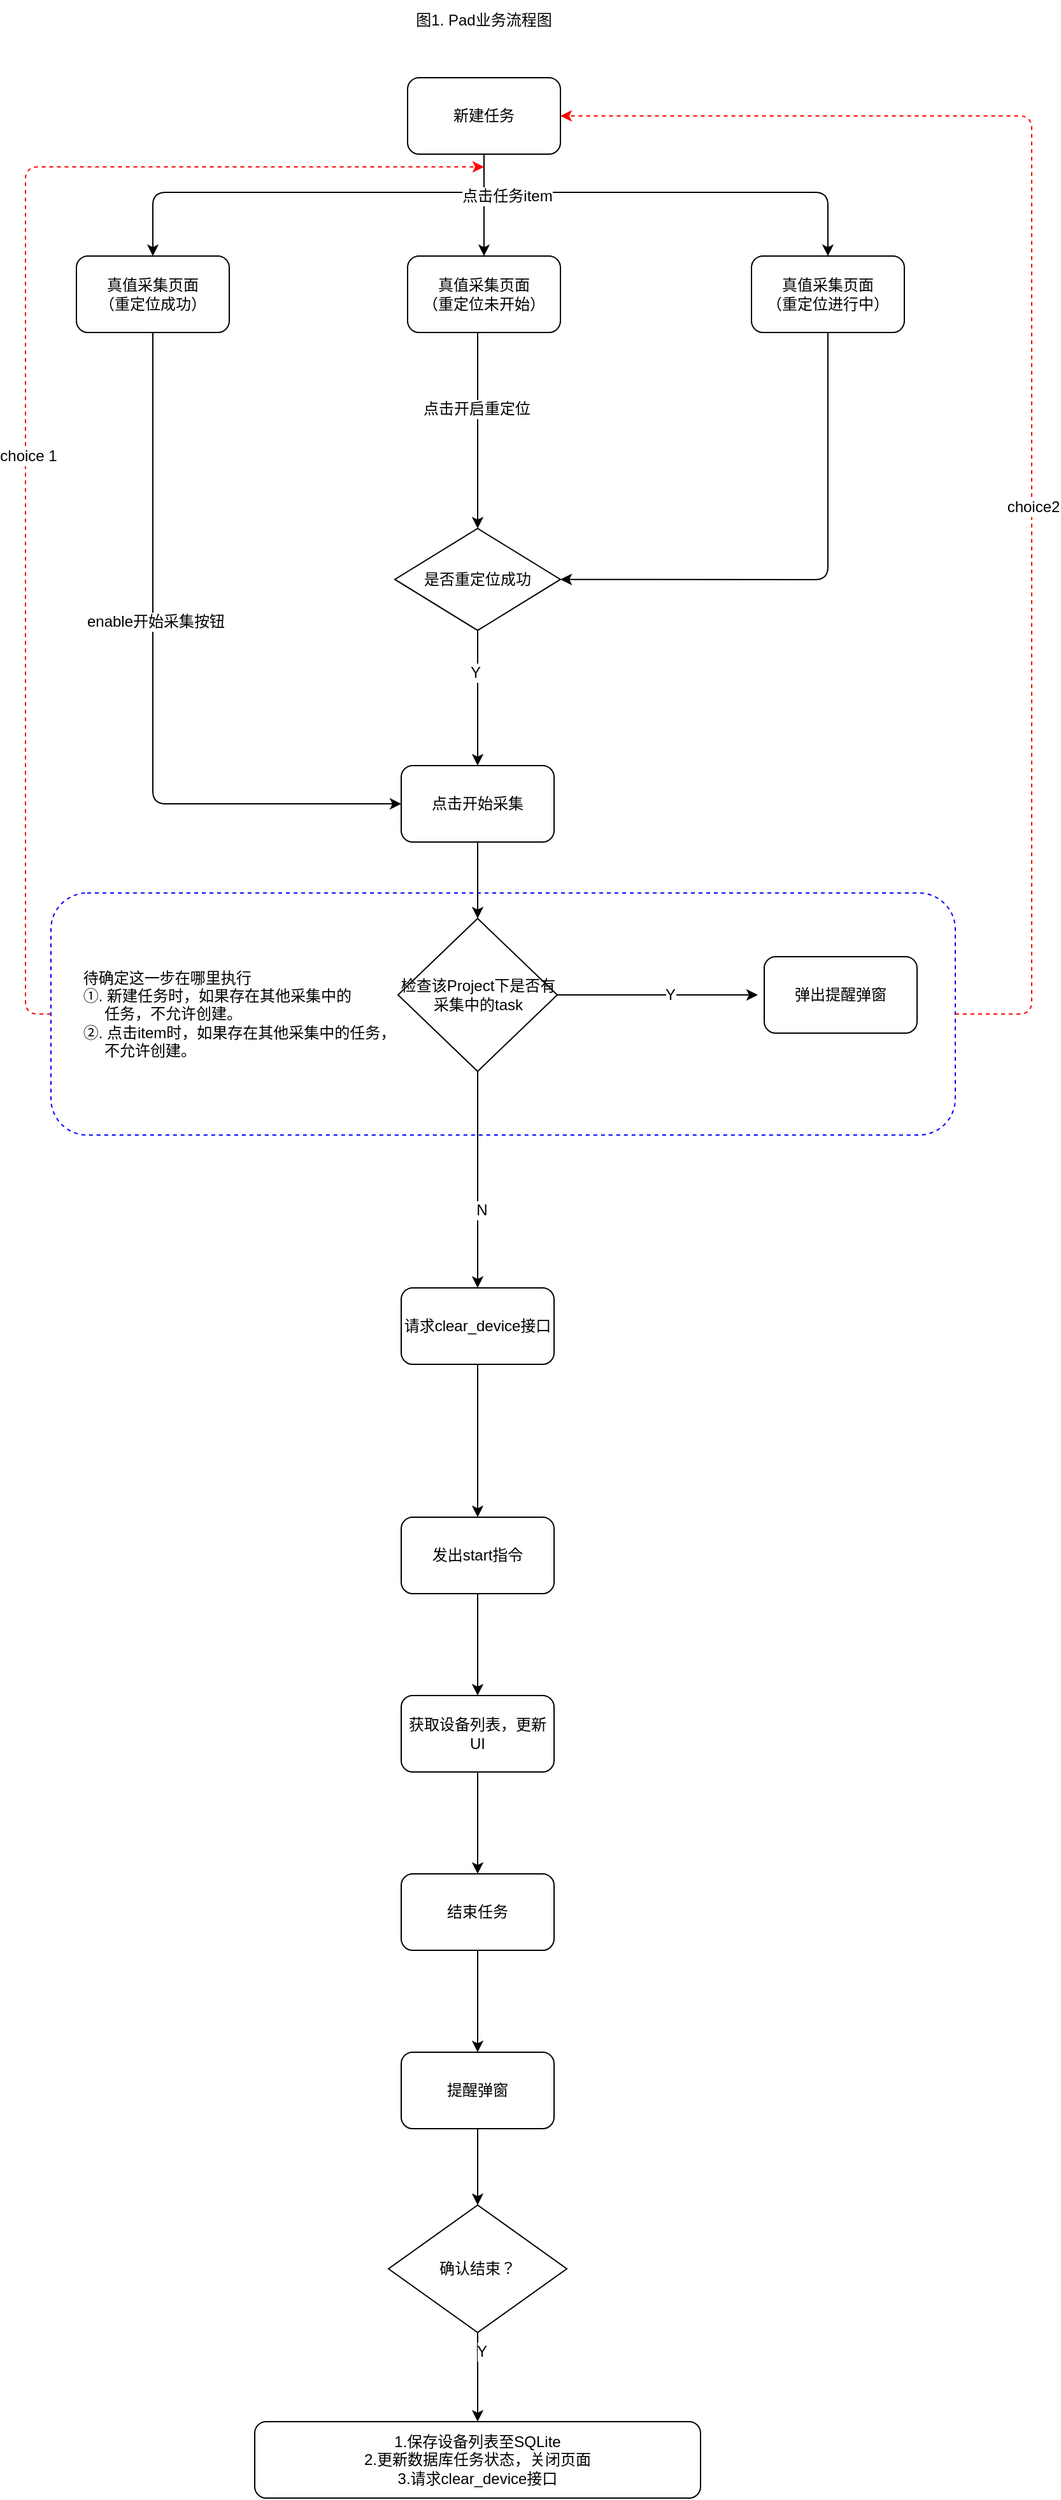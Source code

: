 <mxfile version="12.4.9" type="github">
  <diagram id="6JcPPssN7_dnTPQ_PfCE" name="Page-1">
    <mxGraphModel dx="1673" dy="839" grid="1" gridSize="10" guides="1" tooltips="1" connect="1" arrows="1" fold="1" page="1" pageScale="1" pageWidth="827" pageHeight="1169" math="0" shadow="0">
      <root>
        <mxCell id="0"/>
        <mxCell id="1" parent="0"/>
        <mxCell id="H7QKT8LrCSzlMli8llQ5-12" value="&amp;nbsp; &amp;nbsp; &amp;nbsp; &amp;nbsp;待确定这一步在哪里执行&lt;br&gt;&amp;nbsp; &amp;nbsp; &amp;nbsp; &amp;nbsp;①. 新建任务时，如果存在其他采集中的&lt;br&gt;&amp;nbsp; &amp;nbsp; &amp;nbsp; &amp;nbsp; &amp;nbsp; &amp;nbsp; 任务，不允许创建。&lt;br&gt;&amp;nbsp; &amp;nbsp; &amp;nbsp; &amp;nbsp;②. 点击item时，如果存在其他采集中的任务，&lt;br&gt;&amp;nbsp; &amp;nbsp; &amp;nbsp; &amp;nbsp; &amp;nbsp; &amp;nbsp; 不允许创建。" style="rounded=1;whiteSpace=wrap;html=1;dashed=1;align=left;strokeColor=#0000FF;" vertex="1" parent="1">
          <mxGeometry x="860" y="1250" width="710" height="190" as="geometry"/>
        </mxCell>
        <mxCell id="qgy443AdOzp0i3yo5PtH-3" value="点击开始采集" style="rounded=1;whiteSpace=wrap;html=1;" parent="1" vertex="1">
          <mxGeometry x="1135" y="1150" width="120" height="60" as="geometry"/>
        </mxCell>
        <mxCell id="qgy443AdOzp0i3yo5PtH-4" value="图1. Pad业务流程图" style="rounded=0;whiteSpace=wrap;html=1;strokeColor=#FFFFFF;" parent="1" vertex="1">
          <mxGeometry x="1095" y="550" width="210" height="30" as="geometry"/>
        </mxCell>
        <mxCell id="qgy443AdOzp0i3yo5PtH-6" value="发出start指令" style="rounded=1;whiteSpace=wrap;html=1;" parent="1" vertex="1">
          <mxGeometry x="1135" y="1740" width="120" height="60" as="geometry"/>
        </mxCell>
        <mxCell id="qgy443AdOzp0i3yo5PtH-8" value="" style="endArrow=classic;html=1;exitX=0.5;exitY=1;exitDx=0;exitDy=0;" parent="1" source="qgy443AdOzp0i3yo5PtH-3" edge="1">
          <mxGeometry width="50" height="50" relative="1" as="geometry">
            <mxPoint x="1194" y="1091" as="sourcePoint"/>
            <mxPoint x="1195" y="1270" as="targetPoint"/>
          </mxGeometry>
        </mxCell>
        <mxCell id="qgy443AdOzp0i3yo5PtH-9" value="" style="endArrow=classic;html=1;exitX=0.5;exitY=1;exitDx=0;exitDy=0;" parent="1" source="qgy443AdOzp0i3yo5PtH-18" target="H7QKT8LrCSzlMli8llQ5-17" edge="1">
          <mxGeometry width="50" height="50" relative="1" as="geometry">
            <mxPoint x="1195" y="1330" as="sourcePoint"/>
            <mxPoint x="1345" y="1370" as="targetPoint"/>
          </mxGeometry>
        </mxCell>
        <mxCell id="qgy443AdOzp0i3yo5PtH-10" value="N" style="text;html=1;align=center;verticalAlign=middle;resizable=0;points=[];labelBackgroundColor=#ffffff;" parent="qgy443AdOzp0i3yo5PtH-9" vertex="1" connectable="0">
          <mxGeometry x="0.275" y="3" relative="1" as="geometry">
            <mxPoint as="offset"/>
          </mxGeometry>
        </mxCell>
        <mxCell id="qgy443AdOzp0i3yo5PtH-11" value="弹出提醒弹窗" style="rounded=1;whiteSpace=wrap;html=1;" parent="1" vertex="1">
          <mxGeometry x="1420" y="1300" width="120" height="60" as="geometry"/>
        </mxCell>
        <mxCell id="qgy443AdOzp0i3yo5PtH-12" value="" style="endArrow=classic;html=1;exitX=1;exitY=0.5;exitDx=0;exitDy=0;" parent="1" source="qgy443AdOzp0i3yo5PtH-18" edge="1">
          <mxGeometry width="50" height="50" relative="1" as="geometry">
            <mxPoint x="1255" y="1300" as="sourcePoint"/>
            <mxPoint x="1415" y="1330" as="targetPoint"/>
            <Array as="points"/>
          </mxGeometry>
        </mxCell>
        <mxCell id="qgy443AdOzp0i3yo5PtH-13" value="Y" style="text;html=1;align=center;verticalAlign=middle;resizable=0;points=[];labelBackgroundColor=#ffffff;" parent="qgy443AdOzp0i3yo5PtH-12" vertex="1" connectable="0">
          <mxGeometry x="0.115" relative="1" as="geometry">
            <mxPoint as="offset"/>
          </mxGeometry>
        </mxCell>
        <mxCell id="qgy443AdOzp0i3yo5PtH-18" value="&lt;span style=&quot;white-space: normal&quot;&gt;检查该Project下是否有采集中的task&lt;/span&gt;" style="rhombus;whiteSpace=wrap;html=1;" parent="1" vertex="1">
          <mxGeometry x="1132.5" y="1270" width="125" height="120" as="geometry"/>
        </mxCell>
        <mxCell id="qgy443AdOzp0i3yo5PtH-22" value="获取设备列表，更新&lt;br&gt;UI" style="rounded=1;whiteSpace=wrap;html=1;" parent="1" vertex="1">
          <mxGeometry x="1135" y="1880" width="120" height="60" as="geometry"/>
        </mxCell>
        <mxCell id="qgy443AdOzp0i3yo5PtH-23" value="" style="endArrow=classic;html=1;exitX=0.5;exitY=1;exitDx=0;exitDy=0;" parent="1" source="qgy443AdOzp0i3yo5PtH-6" target="qgy443AdOzp0i3yo5PtH-22" edge="1">
          <mxGeometry width="50" height="50" relative="1" as="geometry">
            <mxPoint x="1195" y="2000" as="sourcePoint"/>
            <mxPoint x="1135" y="2020" as="targetPoint"/>
          </mxGeometry>
        </mxCell>
        <mxCell id="qgy443AdOzp0i3yo5PtH-25" value="结束任务" style="rounded=1;whiteSpace=wrap;html=1;strokeColor=#000000;" parent="1" vertex="1">
          <mxGeometry x="1135" y="2020" width="120" height="60" as="geometry"/>
        </mxCell>
        <mxCell id="qgy443AdOzp0i3yo5PtH-26" value="" style="endArrow=classic;html=1;exitX=0.5;exitY=1;exitDx=0;exitDy=0;" parent="1" source="qgy443AdOzp0i3yo5PtH-22" target="qgy443AdOzp0i3yo5PtH-25" edge="1">
          <mxGeometry width="50" height="50" relative="1" as="geometry">
            <mxPoint x="855" y="2060" as="sourcePoint"/>
            <mxPoint x="905" y="2010" as="targetPoint"/>
          </mxGeometry>
        </mxCell>
        <mxCell id="qgy443AdOzp0i3yo5PtH-27" value="提醒弹窗" style="rounded=1;whiteSpace=wrap;html=1;strokeColor=#000000;" parent="1" vertex="1">
          <mxGeometry x="1135" y="2160" width="120" height="60" as="geometry"/>
        </mxCell>
        <mxCell id="qgy443AdOzp0i3yo5PtH-28" value="" style="endArrow=classic;html=1;exitX=0.5;exitY=1;exitDx=0;exitDy=0;" parent="1" source="qgy443AdOzp0i3yo5PtH-25" target="qgy443AdOzp0i3yo5PtH-27" edge="1">
          <mxGeometry width="50" height="50" relative="1" as="geometry">
            <mxPoint x="845" y="2170" as="sourcePoint"/>
            <mxPoint x="895" y="2120" as="targetPoint"/>
          </mxGeometry>
        </mxCell>
        <mxCell id="qgy443AdOzp0i3yo5PtH-29" value="确认结束？" style="rhombus;whiteSpace=wrap;html=1;strokeColor=#000000;" parent="1" vertex="1">
          <mxGeometry x="1125" y="2280" width="140" height="100" as="geometry"/>
        </mxCell>
        <mxCell id="qgy443AdOzp0i3yo5PtH-30" value="" style="endArrow=classic;html=1;exitX=0.5;exitY=1;exitDx=0;exitDy=0;entryX=0.5;entryY=0;entryDx=0;entryDy=0;" parent="1" source="qgy443AdOzp0i3yo5PtH-27" target="qgy443AdOzp0i3yo5PtH-29" edge="1">
          <mxGeometry width="50" height="50" relative="1" as="geometry">
            <mxPoint x="915" y="2320" as="sourcePoint"/>
            <mxPoint x="965" y="2270" as="targetPoint"/>
          </mxGeometry>
        </mxCell>
        <mxCell id="qgy443AdOzp0i3yo5PtH-31" value="" style="endArrow=classic;html=1;exitX=0.5;exitY=1;exitDx=0;exitDy=0;entryX=0.5;entryY=0;entryDx=0;entryDy=0;" parent="1" source="qgy443AdOzp0i3yo5PtH-29" target="qgy443AdOzp0i3yo5PtH-32" edge="1">
          <mxGeometry width="50" height="50" relative="1" as="geometry">
            <mxPoint x="835" y="2450" as="sourcePoint"/>
            <mxPoint x="885" y="2400" as="targetPoint"/>
            <Array as="points"/>
          </mxGeometry>
        </mxCell>
        <mxCell id="qgy443AdOzp0i3yo5PtH-33" value="Y" style="text;html=1;align=center;verticalAlign=middle;resizable=0;points=[];labelBackgroundColor=#ffffff;" parent="qgy443AdOzp0i3yo5PtH-31" vertex="1" connectable="0">
          <mxGeometry x="-0.567" y="3" relative="1" as="geometry">
            <mxPoint as="offset"/>
          </mxGeometry>
        </mxCell>
        <mxCell id="qgy443AdOzp0i3yo5PtH-32" value="1.保存设备列表至SQLite&lt;br&gt;2.更新数据库任务状态，关闭页面&lt;br&gt;3.请求clear_device接口" style="rounded=1;whiteSpace=wrap;html=1;strokeColor=#000000;" parent="1" vertex="1">
          <mxGeometry x="1020" y="2450" width="350" height="60" as="geometry"/>
        </mxCell>
        <mxCell id="qgy443AdOzp0i3yo5PtH-43" value="" style="edgeStyle=orthogonalEdgeStyle;rounded=0;orthogonalLoop=1;jettySize=auto;html=1;" parent="1" source="qgy443AdOzp0i3yo5PtH-39" target="qgy443AdOzp0i3yo5PtH-42" edge="1">
          <mxGeometry relative="1" as="geometry"/>
        </mxCell>
        <mxCell id="qgy443AdOzp0i3yo5PtH-39" value="新建任务" style="rounded=1;whiteSpace=wrap;html=1;strokeColor=#000000;" parent="1" vertex="1">
          <mxGeometry x="1140" y="610" width="120" height="60" as="geometry"/>
        </mxCell>
        <mxCell id="qgy443AdOzp0i3yo5PtH-42" value="真值采集页面&lt;br&gt;（重定位未开始）" style="rounded=1;whiteSpace=wrap;html=1;strokeColor=#000000;" parent="1" vertex="1">
          <mxGeometry x="1140" y="750" width="120" height="60" as="geometry"/>
        </mxCell>
        <mxCell id="qgy443AdOzp0i3yo5PtH-45" value="是否重定位成功" style="rhombus;whiteSpace=wrap;html=1;strokeColor=#000000;" parent="1" vertex="1">
          <mxGeometry x="1130" y="963.86" width="130" height="80" as="geometry"/>
        </mxCell>
        <mxCell id="qgy443AdOzp0i3yo5PtH-46" value="" style="endArrow=classic;html=1;" parent="1" target="qgy443AdOzp0i3yo5PtH-45" edge="1">
          <mxGeometry width="50" height="50" relative="1" as="geometry">
            <mxPoint x="1195" y="810" as="sourcePoint"/>
            <mxPoint x="1355" y="930" as="targetPoint"/>
          </mxGeometry>
        </mxCell>
        <mxCell id="H7QKT8LrCSzlMli8llQ5-8" value="点击开启重定位" style="text;html=1;align=center;verticalAlign=middle;resizable=0;points=[];labelBackgroundColor=#ffffff;" vertex="1" connectable="0" parent="qgy443AdOzp0i3yo5PtH-46">
          <mxGeometry x="-0.222" y="-1" relative="1" as="geometry">
            <mxPoint as="offset"/>
          </mxGeometry>
        </mxCell>
        <mxCell id="qgy443AdOzp0i3yo5PtH-47" value="" style="endArrow=classic;html=1;exitX=0.5;exitY=1;exitDx=0;exitDy=0;" parent="1" source="qgy443AdOzp0i3yo5PtH-45" target="qgy443AdOzp0i3yo5PtH-3" edge="1">
          <mxGeometry width="50" height="50" relative="1" as="geometry">
            <mxPoint x="1415" y="1110" as="sourcePoint"/>
            <mxPoint x="1465" y="1060" as="targetPoint"/>
          </mxGeometry>
        </mxCell>
        <mxCell id="qgy443AdOzp0i3yo5PtH-48" value="Y" style="text;html=1;align=center;verticalAlign=middle;resizable=0;points=[];labelBackgroundColor=#ffffff;" parent="qgy443AdOzp0i3yo5PtH-47" vertex="1" connectable="0">
          <mxGeometry x="-0.381" y="-2" relative="1" as="geometry">
            <mxPoint as="offset"/>
          </mxGeometry>
        </mxCell>
        <mxCell id="H7QKT8LrCSzlMli8llQ5-1" value="真值采集页面&lt;br&gt;（重定位成功）" style="rounded=1;whiteSpace=wrap;html=1;" vertex="1" parent="1">
          <mxGeometry x="880" y="750" width="120" height="60" as="geometry"/>
        </mxCell>
        <mxCell id="H7QKT8LrCSzlMli8llQ5-2" value="真值采集页面&lt;br&gt;（重定位进行中）" style="rounded=1;whiteSpace=wrap;html=1;" vertex="1" parent="1">
          <mxGeometry x="1410" y="750" width="120" height="60" as="geometry"/>
        </mxCell>
        <mxCell id="H7QKT8LrCSzlMli8llQ5-3" value="" style="endArrow=classic;html=1;entryX=0.5;entryY=0;entryDx=0;entryDy=0;" edge="1" parent="1" target="H7QKT8LrCSzlMli8llQ5-1">
          <mxGeometry width="50" height="50" relative="1" as="geometry">
            <mxPoint x="1200" y="700" as="sourcePoint"/>
            <mxPoint x="940" y="700" as="targetPoint"/>
            <Array as="points">
              <mxPoint x="940" y="700"/>
            </Array>
          </mxGeometry>
        </mxCell>
        <mxCell id="H7QKT8LrCSzlMli8llQ5-4" value="" style="endArrow=classic;html=1;entryX=0.5;entryY=0;entryDx=0;entryDy=0;" edge="1" parent="1" target="H7QKT8LrCSzlMli8llQ5-2">
          <mxGeometry width="50" height="50" relative="1" as="geometry">
            <mxPoint x="1200" y="700" as="sourcePoint"/>
            <mxPoint x="1320" y="860" as="targetPoint"/>
            <Array as="points">
              <mxPoint x="1470" y="700"/>
            </Array>
          </mxGeometry>
        </mxCell>
        <mxCell id="H7QKT8LrCSzlMli8llQ5-5" value="点击任务item" style="text;html=1;align=center;verticalAlign=middle;resizable=0;points=[];labelBackgroundColor=#ffffff;" vertex="1" connectable="0" parent="H7QKT8LrCSzlMli8llQ5-4">
          <mxGeometry x="0.702" y="-252" relative="1" as="geometry">
            <mxPoint as="offset"/>
          </mxGeometry>
        </mxCell>
        <mxCell id="H7QKT8LrCSzlMli8llQ5-9" value="" style="endArrow=classic;html=1;exitX=0.5;exitY=1;exitDx=0;exitDy=0;entryX=0;entryY=0.5;entryDx=0;entryDy=0;" edge="1" parent="1" source="H7QKT8LrCSzlMli8llQ5-1" target="qgy443AdOzp0i3yo5PtH-3">
          <mxGeometry width="50" height="50" relative="1" as="geometry">
            <mxPoint x="950" y="1050" as="sourcePoint"/>
            <mxPoint x="1000" y="1000" as="targetPoint"/>
            <Array as="points">
              <mxPoint x="940" y="1180"/>
            </Array>
          </mxGeometry>
        </mxCell>
        <mxCell id="H7QKT8LrCSzlMli8llQ5-10" value="enable开始采集按钮" style="text;html=1;align=center;verticalAlign=middle;resizable=0;points=[];labelBackgroundColor=#ffffff;" vertex="1" connectable="0" parent="H7QKT8LrCSzlMli8llQ5-9">
          <mxGeometry x="-0.197" y="2" relative="1" as="geometry">
            <mxPoint as="offset"/>
          </mxGeometry>
        </mxCell>
        <mxCell id="H7QKT8LrCSzlMli8llQ5-11" value="" style="endArrow=classic;html=1;exitX=0.5;exitY=1;exitDx=0;exitDy=0;entryX=1;entryY=0.5;entryDx=0;entryDy=0;" edge="1" parent="1" source="H7QKT8LrCSzlMli8llQ5-2" target="qgy443AdOzp0i3yo5PtH-45">
          <mxGeometry width="50" height="50" relative="1" as="geometry">
            <mxPoint x="1440" y="990" as="sourcePoint"/>
            <mxPoint x="1490" y="940" as="targetPoint"/>
            <Array as="points">
              <mxPoint x="1470" y="1004"/>
            </Array>
          </mxGeometry>
        </mxCell>
        <mxCell id="H7QKT8LrCSzlMli8llQ5-13" value="" style="endArrow=classic;html=1;exitX=1;exitY=0.5;exitDx=0;exitDy=0;entryX=1;entryY=0.5;entryDx=0;entryDy=0;dashed=1;strokeColor=#FF0000;" edge="1" parent="1" source="H7QKT8LrCSzlMli8llQ5-12" target="qgy443AdOzp0i3yo5PtH-39">
          <mxGeometry width="50" height="50" relative="1" as="geometry">
            <mxPoint x="1520" y="1170" as="sourcePoint"/>
            <mxPoint x="1200" y="600" as="targetPoint"/>
            <Array as="points">
              <mxPoint x="1630" y="1345"/>
              <mxPoint x="1630" y="640"/>
            </Array>
          </mxGeometry>
        </mxCell>
        <mxCell id="H7QKT8LrCSzlMli8llQ5-16" value="choice2" style="text;html=1;align=center;verticalAlign=middle;resizable=0;points=[];labelBackgroundColor=#ffffff;" vertex="1" connectable="0" parent="H7QKT8LrCSzlMli8llQ5-13">
          <mxGeometry x="-0.193" y="-1" relative="1" as="geometry">
            <mxPoint as="offset"/>
          </mxGeometry>
        </mxCell>
        <mxCell id="H7QKT8LrCSzlMli8llQ5-14" value="" style="endArrow=classic;html=1;dashed=1;strokeColor=#FF0000;exitX=0;exitY=0.5;exitDx=0;exitDy=0;" edge="1" parent="1" source="H7QKT8LrCSzlMli8llQ5-12">
          <mxGeometry width="50" height="50" relative="1" as="geometry">
            <mxPoint x="840" y="1120" as="sourcePoint"/>
            <mxPoint x="1200" y="680" as="targetPoint"/>
            <Array as="points">
              <mxPoint x="840" y="1345"/>
              <mxPoint x="840" y="680"/>
            </Array>
          </mxGeometry>
        </mxCell>
        <mxCell id="H7QKT8LrCSzlMli8llQ5-15" value="choice 1" style="text;html=1;align=center;verticalAlign=middle;resizable=0;points=[];labelBackgroundColor=#ffffff;" vertex="1" connectable="0" parent="H7QKT8LrCSzlMli8llQ5-14">
          <mxGeometry x="-0.123" y="-2" relative="1" as="geometry">
            <mxPoint as="offset"/>
          </mxGeometry>
        </mxCell>
        <mxCell id="H7QKT8LrCSzlMli8llQ5-17" value="请求clear_device接口" style="rounded=1;whiteSpace=wrap;html=1;strokeColor=#000000;" vertex="1" parent="1">
          <mxGeometry x="1135" y="1560" width="120" height="60" as="geometry"/>
        </mxCell>
        <mxCell id="H7QKT8LrCSzlMli8llQ5-20" value="" style="endArrow=classic;html=1;strokeColor=#000000;exitX=0.5;exitY=1;exitDx=0;exitDy=0;entryX=0.5;entryY=0;entryDx=0;entryDy=0;" edge="1" parent="1" source="H7QKT8LrCSzlMli8llQ5-17" target="qgy443AdOzp0i3yo5PtH-6">
          <mxGeometry width="50" height="50" relative="1" as="geometry">
            <mxPoint x="920" y="1670" as="sourcePoint"/>
            <mxPoint x="970" y="1620" as="targetPoint"/>
          </mxGeometry>
        </mxCell>
      </root>
    </mxGraphModel>
  </diagram>
</mxfile>
